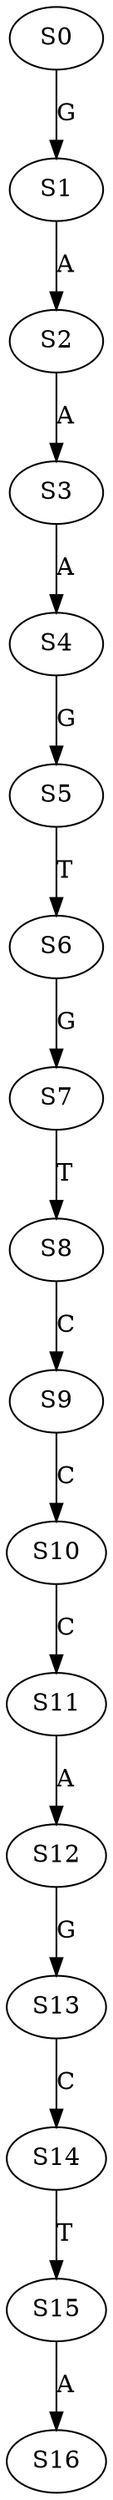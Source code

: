 strict digraph  {
	S0 -> S1 [ label = G ];
	S1 -> S2 [ label = A ];
	S2 -> S3 [ label = A ];
	S3 -> S4 [ label = A ];
	S4 -> S5 [ label = G ];
	S5 -> S6 [ label = T ];
	S6 -> S7 [ label = G ];
	S7 -> S8 [ label = T ];
	S8 -> S9 [ label = C ];
	S9 -> S10 [ label = C ];
	S10 -> S11 [ label = C ];
	S11 -> S12 [ label = A ];
	S12 -> S13 [ label = G ];
	S13 -> S14 [ label = C ];
	S14 -> S15 [ label = T ];
	S15 -> S16 [ label = A ];
}

